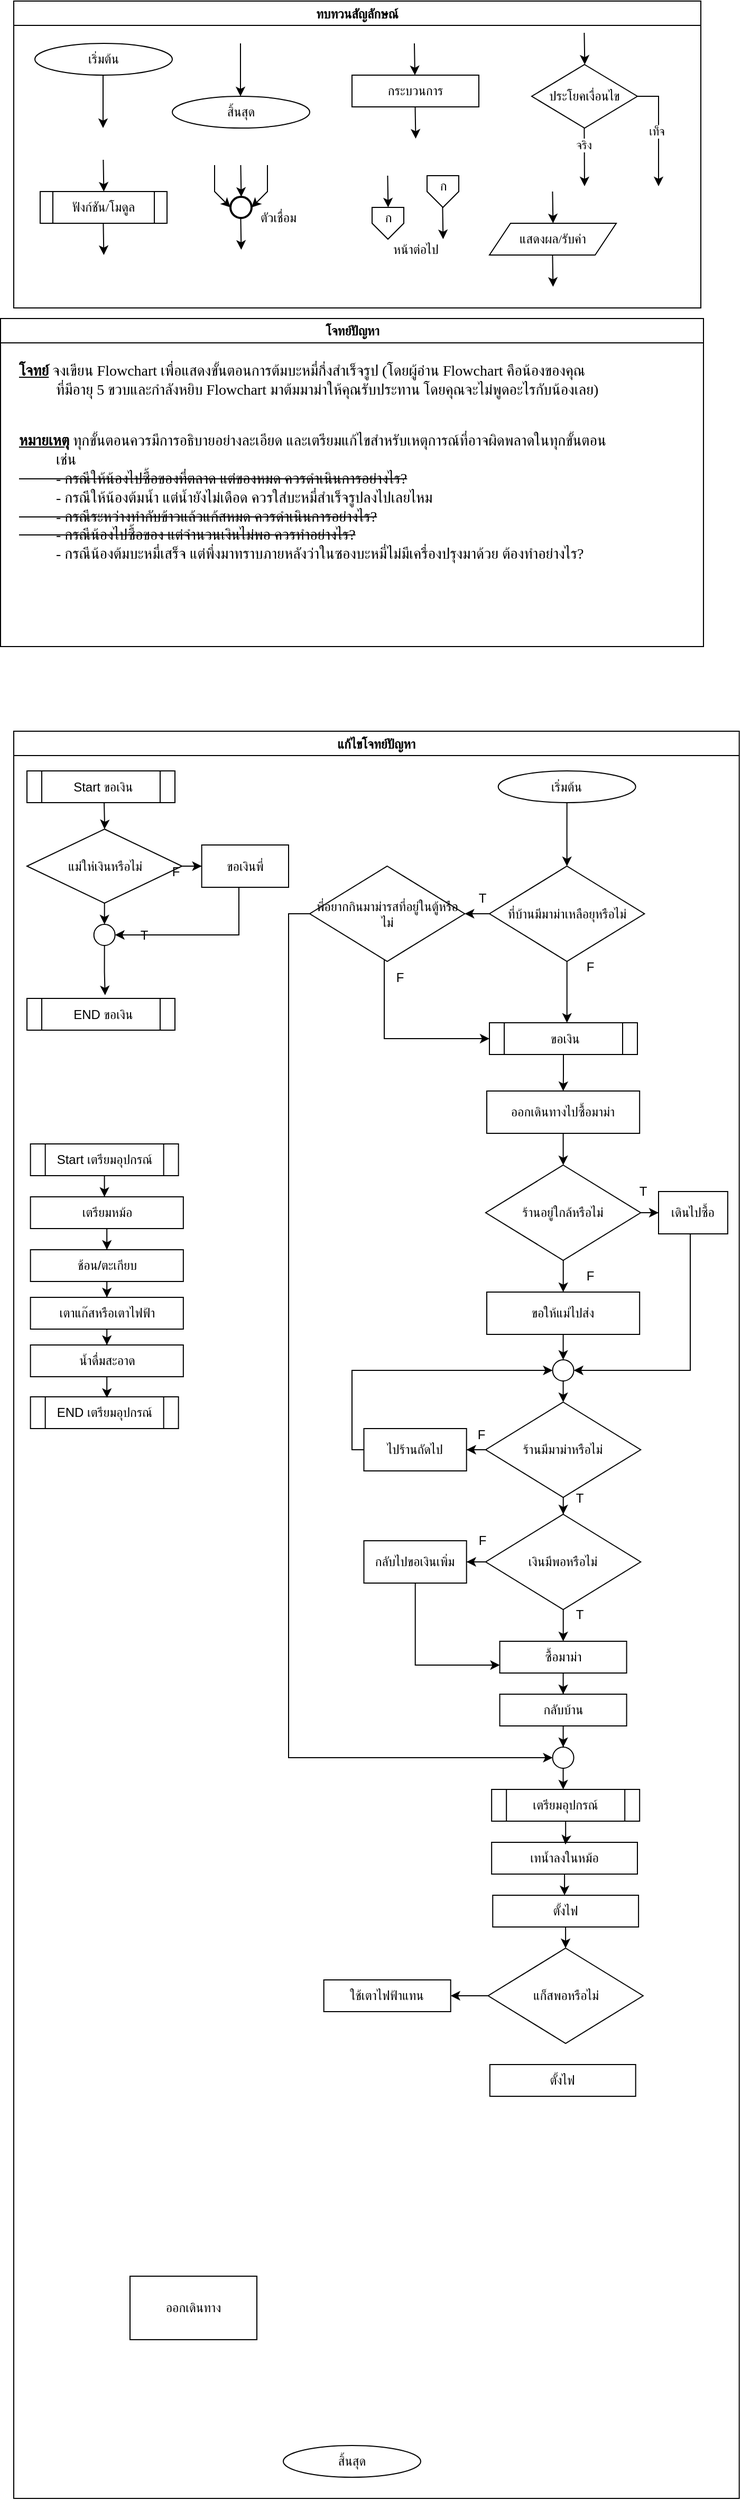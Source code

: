 <mxfile version="24.8.9">
  <diagram id="C5RBs43oDa-KdzZeNtuy" name="Page-1">
    <mxGraphModel dx="1546" dy="390" grid="1" gridSize="10" guides="1" tooltips="1" connect="1" arrows="1" fold="1" page="1" pageScale="1" pageWidth="827" pageHeight="1169" math="0" shadow="0">
      <root>
        <mxCell id="WIyWlLk6GJQsqaUBKTNV-0" />
        <mxCell id="WIyWlLk6GJQsqaUBKTNV-1" parent="WIyWlLk6GJQsqaUBKTNV-0" />
        <mxCell id="M7CGMbNuYNeq0SnUNNgH-6" value="ทบทวนสัญลักษณ์" style="swimlane;fontFamily=Sarabun;fontSource=https%3A%2F%2Ffonts.googleapis.com%2Fcss%3Ffamily%3DSarabun;" parent="WIyWlLk6GJQsqaUBKTNV-1" vertex="1">
          <mxGeometry x="-720" y="20" width="650" height="290" as="geometry" />
        </mxCell>
        <mxCell id="M7CGMbNuYNeq0SnUNNgH-2" value="&lt;font data-font-src=&quot;https://fonts.googleapis.com/css?family=Sarabun&quot; face=&quot;Sarabun&quot;&gt;เริ่มต้น&lt;/font&gt;" style="ellipse;whiteSpace=wrap;html=1;" parent="M7CGMbNuYNeq0SnUNNgH-6" vertex="1">
          <mxGeometry x="20" y="40" width="130" height="30" as="geometry" />
        </mxCell>
        <mxCell id="M7CGMbNuYNeq0SnUNNgH-5" value="" style="endArrow=classic;html=1;rounded=0;" parent="M7CGMbNuYNeq0SnUNNgH-6" edge="1">
          <mxGeometry width="50" height="50" relative="1" as="geometry">
            <mxPoint x="84.5" y="70" as="sourcePoint" />
            <mxPoint x="84.5" y="120" as="targetPoint" />
          </mxGeometry>
        </mxCell>
        <mxCell id="M7CGMbNuYNeq0SnUNNgH-3" value="&lt;font face=&quot;Sarabun&quot;&gt;สิ้นสุด&lt;/font&gt;" style="ellipse;whiteSpace=wrap;html=1;" parent="M7CGMbNuYNeq0SnUNNgH-6" vertex="1">
          <mxGeometry x="150" y="90" width="130" height="30" as="geometry" />
        </mxCell>
        <mxCell id="M7CGMbNuYNeq0SnUNNgH-4" value="" style="endArrow=classic;html=1;rounded=0;" parent="M7CGMbNuYNeq0SnUNNgH-6" edge="1">
          <mxGeometry width="50" height="50" relative="1" as="geometry">
            <mxPoint x="214.5" y="40" as="sourcePoint" />
            <mxPoint x="214.5" y="90" as="targetPoint" />
          </mxGeometry>
        </mxCell>
        <mxCell id="mvioNwK95yMqdUQ73LqQ-0" value="กระบวนการ" style="rounded=0;whiteSpace=wrap;html=1;fontFamily=Sarabun;fontSource=https%3A%2F%2Ffonts.googleapis.com%2Fcss%3Ffamily%3DSarabun;" parent="M7CGMbNuYNeq0SnUNNgH-6" vertex="1">
          <mxGeometry x="320" y="70" width="120" height="30" as="geometry" />
        </mxCell>
        <mxCell id="mvioNwK95yMqdUQ73LqQ-1" value="" style="endArrow=classic;html=1;rounded=0;" parent="M7CGMbNuYNeq0SnUNNgH-6" edge="1">
          <mxGeometry width="50" height="50" relative="1" as="geometry">
            <mxPoint x="379" y="40" as="sourcePoint" />
            <mxPoint x="379.5" y="70" as="targetPoint" />
          </mxGeometry>
        </mxCell>
        <mxCell id="mvioNwK95yMqdUQ73LqQ-2" value="" style="endArrow=classic;html=1;rounded=0;" parent="M7CGMbNuYNeq0SnUNNgH-6" edge="1">
          <mxGeometry width="50" height="50" relative="1" as="geometry">
            <mxPoint x="379.75" y="100" as="sourcePoint" />
            <mxPoint x="380.25" y="130" as="targetPoint" />
          </mxGeometry>
        </mxCell>
        <mxCell id="mvioNwK95yMqdUQ73LqQ-3" value="ประโยคเงื่อนไข" style="rhombus;whiteSpace=wrap;html=1;fontFamily=Sarabun;fontSource=https%3A%2F%2Ffonts.googleapis.com%2Fcss%3Ffamily%3DSarabun;" parent="M7CGMbNuYNeq0SnUNNgH-6" vertex="1">
          <mxGeometry x="490" y="60" width="100" height="60" as="geometry" />
        </mxCell>
        <mxCell id="mvioNwK95yMqdUQ73LqQ-4" value="" style="endArrow=classic;html=1;rounded=0;" parent="M7CGMbNuYNeq0SnUNNgH-6" edge="1">
          <mxGeometry width="50" height="50" relative="1" as="geometry">
            <mxPoint x="539.71" y="30" as="sourcePoint" />
            <mxPoint x="540.21" y="60" as="targetPoint" />
          </mxGeometry>
        </mxCell>
        <mxCell id="mvioNwK95yMqdUQ73LqQ-5" value="" style="endArrow=classic;html=1;rounded=0;" parent="M7CGMbNuYNeq0SnUNNgH-6" edge="1">
          <mxGeometry width="50" height="50" relative="1" as="geometry">
            <mxPoint x="539.71" y="120" as="sourcePoint" />
            <mxPoint x="540" y="175" as="targetPoint" />
          </mxGeometry>
        </mxCell>
        <mxCell id="mvioNwK95yMqdUQ73LqQ-7" value="จริง" style="edgeLabel;html=1;align=center;verticalAlign=middle;resizable=0;points=[];fontFamily=Sarabun;fontSource=https%3A%2F%2Ffonts.googleapis.com%2Fcss%3Ffamily%3DSarabun;" parent="mvioNwK95yMqdUQ73LqQ-5" vertex="1" connectable="0">
          <mxGeometry x="-0.414" y="-1" relative="1" as="geometry">
            <mxPoint as="offset" />
          </mxGeometry>
        </mxCell>
        <mxCell id="mvioNwK95yMqdUQ73LqQ-6" value="" style="endArrow=classic;html=1;rounded=0;exitX=1;exitY=0.5;exitDx=0;exitDy=0;" parent="M7CGMbNuYNeq0SnUNNgH-6" source="mvioNwK95yMqdUQ73LqQ-3" edge="1">
          <mxGeometry width="50" height="50" relative="1" as="geometry">
            <mxPoint x="620" y="95" as="sourcePoint" />
            <mxPoint x="610" y="175" as="targetPoint" />
            <Array as="points">
              <mxPoint x="610" y="90" />
            </Array>
          </mxGeometry>
        </mxCell>
        <mxCell id="mvioNwK95yMqdUQ73LqQ-8" value="&lt;font data-font-src=&quot;https://fonts.googleapis.com/css?family=Sarabun&quot; face=&quot;Sarabun&quot;&gt;เท็จ&lt;/font&gt;" style="edgeLabel;html=1;align=center;verticalAlign=middle;resizable=0;points=[];" parent="mvioNwK95yMqdUQ73LqQ-6" vertex="1" connectable="0">
          <mxGeometry x="-0.002" y="-2" relative="1" as="geometry">
            <mxPoint as="offset" />
          </mxGeometry>
        </mxCell>
        <mxCell id="mvioNwK95yMqdUQ73LqQ-9" value="&lt;font data-font-src=&quot;https://fonts.googleapis.com/css?family=Sarabun&quot; face=&quot;Sarabun&quot;&gt;ฟังก์ชัน/โมดูล&lt;/font&gt;" style="shape=process;whiteSpace=wrap;html=1;backgroundOutline=1;" parent="M7CGMbNuYNeq0SnUNNgH-6" vertex="1">
          <mxGeometry x="25" y="180" width="120" height="30" as="geometry" />
        </mxCell>
        <mxCell id="mvioNwK95yMqdUQ73LqQ-11" value="" style="endArrow=classic;html=1;rounded=0;" parent="M7CGMbNuYNeq0SnUNNgH-6" edge="1">
          <mxGeometry width="50" height="50" relative="1" as="geometry">
            <mxPoint x="84.71" y="150" as="sourcePoint" />
            <mxPoint x="85.21" y="180" as="targetPoint" />
          </mxGeometry>
        </mxCell>
        <mxCell id="mvioNwK95yMqdUQ73LqQ-12" value="" style="endArrow=classic;html=1;rounded=0;" parent="M7CGMbNuYNeq0SnUNNgH-6" edge="1">
          <mxGeometry width="50" height="50" relative="1" as="geometry">
            <mxPoint x="84.71" y="210" as="sourcePoint" />
            <mxPoint x="85.21" y="240" as="targetPoint" />
          </mxGeometry>
        </mxCell>
        <mxCell id="mvioNwK95yMqdUQ73LqQ-13" value="" style="strokeWidth=2;html=1;shape=mxgraph.flowchart.start_2;whiteSpace=wrap;" parent="M7CGMbNuYNeq0SnUNNgH-6" vertex="1">
          <mxGeometry x="205" y="185" width="20" height="20" as="geometry" />
        </mxCell>
        <mxCell id="mvioNwK95yMqdUQ73LqQ-16" value="" style="endArrow=classic;html=1;rounded=0;" parent="M7CGMbNuYNeq0SnUNNgH-6" edge="1">
          <mxGeometry width="50" height="50" relative="1" as="geometry">
            <mxPoint x="214.71" y="155" as="sourcePoint" />
            <mxPoint x="215.21" y="185" as="targetPoint" />
          </mxGeometry>
        </mxCell>
        <mxCell id="mvioNwK95yMqdUQ73LqQ-17" value="" style="endArrow=classic;html=1;rounded=0;entryX=0;entryY=0.5;entryDx=0;entryDy=0;entryPerimeter=0;" parent="M7CGMbNuYNeq0SnUNNgH-6" target="mvioNwK95yMqdUQ73LqQ-13" edge="1">
          <mxGeometry width="50" height="50" relative="1" as="geometry">
            <mxPoint x="190.0" y="155" as="sourcePoint" />
            <mxPoint x="190.5" y="185" as="targetPoint" />
            <Array as="points">
              <mxPoint x="190" y="180" />
            </Array>
          </mxGeometry>
        </mxCell>
        <mxCell id="mvioNwK95yMqdUQ73LqQ-18" value="" style="endArrow=classic;html=1;rounded=0;entryX=1;entryY=0.5;entryDx=0;entryDy=0;entryPerimeter=0;" parent="M7CGMbNuYNeq0SnUNNgH-6" target="mvioNwK95yMqdUQ73LqQ-13" edge="1">
          <mxGeometry width="50" height="50" relative="1" as="geometry">
            <mxPoint x="240.0" y="155" as="sourcePoint" />
            <mxPoint x="240.5" y="185" as="targetPoint" />
            <Array as="points">
              <mxPoint x="240" y="180" />
            </Array>
          </mxGeometry>
        </mxCell>
        <mxCell id="mvioNwK95yMqdUQ73LqQ-19" value="" style="endArrow=classic;html=1;rounded=0;" parent="M7CGMbNuYNeq0SnUNNgH-6" edge="1">
          <mxGeometry width="50" height="50" relative="1" as="geometry">
            <mxPoint x="214.71" y="205" as="sourcePoint" />
            <mxPoint x="215.21" y="235" as="targetPoint" />
          </mxGeometry>
        </mxCell>
        <mxCell id="mvioNwK95yMqdUQ73LqQ-20" value="&lt;font data-font-src=&quot;https://fonts.googleapis.com/css?family=Sarabun&quot; face=&quot;Sarabun&quot;&gt;ตัวเชื่อม&lt;/font&gt;" style="text;html=1;align=center;verticalAlign=middle;resizable=0;points=[];autosize=1;strokeColor=none;fillColor=none;" parent="M7CGMbNuYNeq0SnUNNgH-6" vertex="1">
          <mxGeometry x="220" y="190" width="60" height="30" as="geometry" />
        </mxCell>
        <mxCell id="mvioNwK95yMqdUQ73LqQ-25" value="" style="endArrow=classic;html=1;rounded=0;" parent="M7CGMbNuYNeq0SnUNNgH-6" edge="1">
          <mxGeometry width="50" height="50" relative="1" as="geometry">
            <mxPoint x="353.71" y="165" as="sourcePoint" />
            <mxPoint x="354.21" y="195" as="targetPoint" />
          </mxGeometry>
        </mxCell>
        <mxCell id="mvioNwK95yMqdUQ73LqQ-21" value="" style="verticalLabelPosition=bottom;verticalAlign=top;html=1;shape=offPageConnector;rounded=0;size=0.5;" parent="M7CGMbNuYNeq0SnUNNgH-6" vertex="1">
          <mxGeometry x="339" y="195" width="30" height="30" as="geometry" />
        </mxCell>
        <mxCell id="mvioNwK95yMqdUQ73LqQ-26" value="" style="endArrow=classic;html=1;rounded=0;" parent="M7CGMbNuYNeq0SnUNNgH-6" edge="1">
          <mxGeometry width="50" height="50" relative="1" as="geometry">
            <mxPoint x="405.71" y="195" as="sourcePoint" />
            <mxPoint x="406.21" y="225" as="targetPoint" />
          </mxGeometry>
        </mxCell>
        <mxCell id="mvioNwK95yMqdUQ73LqQ-27" value="" style="verticalLabelPosition=bottom;verticalAlign=top;html=1;shape=offPageConnector;rounded=0;size=0.5;" parent="M7CGMbNuYNeq0SnUNNgH-6" vertex="1">
          <mxGeometry x="391" y="165" width="30" height="30" as="geometry" />
        </mxCell>
        <mxCell id="mvioNwK95yMqdUQ73LqQ-28" value="หน้าต่อไป" style="text;html=1;align=center;verticalAlign=middle;resizable=0;points=[];autosize=1;strokeColor=none;fillColor=none;fontFamily=Sarabun;fontSource=https%3A%2F%2Ffonts.googleapis.com%2Fcss%3Ffamily%3DSarabun;" parent="M7CGMbNuYNeq0SnUNNgH-6" vertex="1">
          <mxGeometry x="345" y="220" width="70" height="30" as="geometry" />
        </mxCell>
        <mxCell id="mvioNwK95yMqdUQ73LqQ-29" value="ก" style="text;html=1;align=center;verticalAlign=middle;resizable=0;points=[];autosize=1;strokeColor=none;fillColor=none;fontFamily=Sarabun;fontSource=https%3A%2F%2Ffonts.googleapis.com%2Fcss%3Ffamily%3DSarabun;" parent="M7CGMbNuYNeq0SnUNNgH-6" vertex="1">
          <mxGeometry x="339" y="190" width="30" height="30" as="geometry" />
        </mxCell>
        <mxCell id="mvioNwK95yMqdUQ73LqQ-30" value="ก" style="text;html=1;align=center;verticalAlign=middle;resizable=0;points=[];autosize=1;strokeColor=none;fillColor=none;fontFamily=Sarabun;fontSource=https%3A%2F%2Ffonts.googleapis.com%2Fcss%3Ffamily%3DSarabun;" parent="M7CGMbNuYNeq0SnUNNgH-6" vertex="1">
          <mxGeometry x="391" y="160" width="30" height="30" as="geometry" />
        </mxCell>
        <mxCell id="mvioNwK95yMqdUQ73LqQ-32" value="แสดงผล/รับค่า" style="shape=parallelogram;perimeter=parallelogramPerimeter;whiteSpace=wrap;html=1;fixedSize=1;fontFamily=Sarabun;fontSource=https%3A%2F%2Ffonts.googleapis.com%2Fcss%3Ffamily%3DSarabun;" parent="M7CGMbNuYNeq0SnUNNgH-6" vertex="1">
          <mxGeometry x="450" y="210" width="120" height="30" as="geometry" />
        </mxCell>
        <mxCell id="mvioNwK95yMqdUQ73LqQ-33" value="" style="endArrow=classic;html=1;rounded=0;" parent="M7CGMbNuYNeq0SnUNNgH-6" edge="1">
          <mxGeometry width="50" height="50" relative="1" as="geometry">
            <mxPoint x="509.71" y="180" as="sourcePoint" />
            <mxPoint x="510.21" y="210" as="targetPoint" />
          </mxGeometry>
        </mxCell>
        <mxCell id="mvioNwK95yMqdUQ73LqQ-34" value="" style="endArrow=classic;html=1;rounded=0;" parent="M7CGMbNuYNeq0SnUNNgH-6" edge="1">
          <mxGeometry width="50" height="50" relative="1" as="geometry">
            <mxPoint x="509.71" y="240" as="sourcePoint" />
            <mxPoint x="510.21" y="270" as="targetPoint" />
          </mxGeometry>
        </mxCell>
        <mxCell id="mvioNwK95yMqdUQ73LqQ-36" value="แก้ไขโจทย์ปัญหา" style="swimlane;fontFamily=Sarabun;fontSource=https%3A%2F%2Ffonts.googleapis.com%2Fcss%3Ffamily%3DSarabun;" parent="WIyWlLk6GJQsqaUBKTNV-1" vertex="1">
          <mxGeometry x="-720" y="710" width="686.34" height="1670" as="geometry" />
        </mxCell>
        <mxCell id="6KNeoOJkfJ_zAGrRaD6I-11" value="" style="edgeStyle=orthogonalEdgeStyle;rounded=0;orthogonalLoop=1;jettySize=auto;html=1;" parent="mvioNwK95yMqdUQ73LqQ-36" source="mvioNwK95yMqdUQ73LqQ-35" target="6KNeoOJkfJ_zAGrRaD6I-6" edge="1">
          <mxGeometry relative="1" as="geometry" />
        </mxCell>
        <mxCell id="mvioNwK95yMqdUQ73LqQ-35" value="&lt;font data-font-src=&quot;https://fonts.googleapis.com/css?family=Sarabun&quot; face=&quot;Sarabun&quot;&gt;เริ่มต้น&lt;/font&gt;" style="ellipse;whiteSpace=wrap;html=1;" parent="mvioNwK95yMqdUQ73LqQ-36" vertex="1">
          <mxGeometry x="458.34" y="37.5" width="130" height="30" as="geometry" />
        </mxCell>
        <mxCell id="mvioNwK95yMqdUQ73LqQ-69" value="&lt;font face=&quot;Sarabun&quot;&gt;สิ้นสุด&lt;/font&gt;" style="ellipse;whiteSpace=wrap;html=1;" parent="mvioNwK95yMqdUQ73LqQ-36" vertex="1">
          <mxGeometry x="255" y="1620" width="130" height="30" as="geometry" />
        </mxCell>
        <mxCell id="6KNeoOJkfJ_zAGrRaD6I-2" value="ใช้เตาไฟฟ้าแทน" style="rounded=0;whiteSpace=wrap;html=1;" parent="mvioNwK95yMqdUQ73LqQ-36" vertex="1">
          <mxGeometry x="293.34" y="1180" width="120" height="30" as="geometry" />
        </mxCell>
        <mxCell id="6KNeoOJkfJ_zAGrRaD6I-3" value="ออกเดินทาง" style="rounded=0;whiteSpace=wrap;html=1;" parent="mvioNwK95yMqdUQ73LqQ-36" vertex="1">
          <mxGeometry x="110.0" y="1460" width="120" height="60" as="geometry" />
        </mxCell>
        <mxCell id="6KNeoOJkfJ_zAGrRaD6I-51" value="" style="edgeStyle=orthogonalEdgeStyle;rounded=0;orthogonalLoop=1;jettySize=auto;html=1;" parent="mvioNwK95yMqdUQ73LqQ-36" source="6KNeoOJkfJ_zAGrRaD6I-6" target="6KNeoOJkfJ_zAGrRaD6I-50" edge="1">
          <mxGeometry relative="1" as="geometry" />
        </mxCell>
        <mxCell id="6KNeoOJkfJ_zAGrRaD6I-52" value="" style="edgeStyle=orthogonalEdgeStyle;rounded=0;orthogonalLoop=1;jettySize=auto;html=1;" parent="mvioNwK95yMqdUQ73LqQ-36" source="6KNeoOJkfJ_zAGrRaD6I-6" target="6KNeoOJkfJ_zAGrRaD6I-49" edge="1">
          <mxGeometry relative="1" as="geometry">
            <Array as="points">
              <mxPoint x="523.5" y="260" />
              <mxPoint x="523.5" y="260" />
            </Array>
          </mxGeometry>
        </mxCell>
        <mxCell id="6KNeoOJkfJ_zAGrRaD6I-6" value="ที่บ้านมีมาม่าเหลือยุหรือไม่" style="rhombus;whiteSpace=wrap;html=1;" parent="mvioNwK95yMqdUQ73LqQ-36" vertex="1">
          <mxGeometry x="450" y="127.5" width="146.67" height="90" as="geometry" />
        </mxCell>
        <mxCell id="6KNeoOJkfJ_zAGrRaD6I-34" value="&amp;nbsp;Start ขอเงิน" style="shape=process;whiteSpace=wrap;html=1;backgroundOutline=1;" parent="mvioNwK95yMqdUQ73LqQ-36" vertex="1">
          <mxGeometry x="12.5" y="37.5" width="140" height="30" as="geometry" />
        </mxCell>
        <mxCell id="6KNeoOJkfJ_zAGrRaD6I-38" value="" style="edgeStyle=orthogonalEdgeStyle;rounded=0;orthogonalLoop=1;jettySize=auto;html=1;" parent="mvioNwK95yMqdUQ73LqQ-36" target="6KNeoOJkfJ_zAGrRaD6I-41" edge="1">
          <mxGeometry relative="1" as="geometry">
            <mxPoint x="85.5" y="67.5" as="sourcePoint" />
          </mxGeometry>
        </mxCell>
        <mxCell id="6KNeoOJkfJ_zAGrRaD6I-39" value="" style="edgeStyle=orthogonalEdgeStyle;rounded=0;orthogonalLoop=1;jettySize=auto;html=1;" parent="mvioNwK95yMqdUQ73LqQ-36" source="6KNeoOJkfJ_zAGrRaD6I-41" target="6KNeoOJkfJ_zAGrRaD6I-43" edge="1">
          <mxGeometry relative="1" as="geometry" />
        </mxCell>
        <mxCell id="6KNeoOJkfJ_zAGrRaD6I-40" value="" style="edgeStyle=orthogonalEdgeStyle;rounded=0;orthogonalLoop=1;jettySize=auto;html=1;" parent="mvioNwK95yMqdUQ73LqQ-36" source="6KNeoOJkfJ_zAGrRaD6I-41" target="6KNeoOJkfJ_zAGrRaD6I-47" edge="1">
          <mxGeometry relative="1" as="geometry" />
        </mxCell>
        <mxCell id="6KNeoOJkfJ_zAGrRaD6I-41" value="แม่ให่เงินหรือไม่" style="rhombus;whiteSpace=wrap;html=1;" parent="mvioNwK95yMqdUQ73LqQ-36" vertex="1">
          <mxGeometry x="12.5" y="92.5" width="146.67" height="70" as="geometry" />
        </mxCell>
        <mxCell id="6KNeoOJkfJ_zAGrRaD6I-42" style="edgeStyle=orthogonalEdgeStyle;rounded=0;orthogonalLoop=1;jettySize=auto;html=1;entryX=1;entryY=0.5;entryDx=0;entryDy=0;exitX=0.5;exitY=1;exitDx=0;exitDy=0;" parent="mvioNwK95yMqdUQ73LqQ-36" source="6KNeoOJkfJ_zAGrRaD6I-43" target="6KNeoOJkfJ_zAGrRaD6I-47" edge="1">
          <mxGeometry relative="1" as="geometry">
            <mxPoint x="107.82" y="172.5" as="targetPoint" />
            <Array as="points">
              <mxPoint x="213" y="148" />
              <mxPoint x="213" y="193" />
            </Array>
          </mxGeometry>
        </mxCell>
        <mxCell id="6KNeoOJkfJ_zAGrRaD6I-43" value="ขอเงินพี่" style="rounded=0;whiteSpace=wrap;html=1;" parent="mvioNwK95yMqdUQ73LqQ-36" vertex="1">
          <mxGeometry x="177.82" y="107.5" width="82.18" height="40" as="geometry" />
        </mxCell>
        <mxCell id="6KNeoOJkfJ_zAGrRaD6I-44" value="F" style="text;html=1;align=center;verticalAlign=middle;resizable=0;points=[];autosize=1;strokeColor=none;fillColor=none;" parent="mvioNwK95yMqdUQ73LqQ-36" vertex="1">
          <mxGeometry x="137.82" y="117.5" width="30" height="30" as="geometry" />
        </mxCell>
        <mxCell id="6KNeoOJkfJ_zAGrRaD6I-45" value="T" style="text;html=1;align=center;verticalAlign=middle;resizable=0;points=[];autosize=1;strokeColor=none;fillColor=none;" parent="mvioNwK95yMqdUQ73LqQ-36" vertex="1">
          <mxGeometry x="107.82" y="177.5" width="30" height="30" as="geometry" />
        </mxCell>
        <mxCell id="6KNeoOJkfJ_zAGrRaD6I-46" value="" style="edgeStyle=orthogonalEdgeStyle;rounded=0;orthogonalLoop=1;jettySize=auto;html=1;entryX=0.528;entryY=-0.099;entryDx=0;entryDy=0;entryPerimeter=0;" parent="mvioNwK95yMqdUQ73LqQ-36" source="6KNeoOJkfJ_zAGrRaD6I-47" target="6KNeoOJkfJ_zAGrRaD6I-48" edge="1">
          <mxGeometry relative="1" as="geometry">
            <mxPoint x="85.82" y="232.5" as="targetPoint" />
          </mxGeometry>
        </mxCell>
        <mxCell id="6KNeoOJkfJ_zAGrRaD6I-47" value="" style="ellipse;whiteSpace=wrap;html=1;aspect=fixed;" parent="mvioNwK95yMqdUQ73LqQ-36" vertex="1">
          <mxGeometry x="75.83" y="182.5" width="20" height="20" as="geometry" />
        </mxCell>
        <mxCell id="6KNeoOJkfJ_zAGrRaD6I-48" value="&amp;nbsp;END ขอเงิน" style="shape=process;whiteSpace=wrap;html=1;backgroundOutline=1;" parent="mvioNwK95yMqdUQ73LqQ-36" vertex="1">
          <mxGeometry x="12.5" y="252.5" width="140" height="30" as="geometry" />
        </mxCell>
        <mxCell id="6KNeoOJkfJ_zAGrRaD6I-60" value="" style="edgeStyle=orthogonalEdgeStyle;rounded=0;orthogonalLoop=1;jettySize=auto;html=1;" parent="mvioNwK95yMqdUQ73LqQ-36" source="6KNeoOJkfJ_zAGrRaD6I-49" target="6KNeoOJkfJ_zAGrRaD6I-58" edge="1">
          <mxGeometry relative="1" as="geometry" />
        </mxCell>
        <mxCell id="6KNeoOJkfJ_zAGrRaD6I-49" value="&amp;nbsp;ขอเงิน" style="shape=process;whiteSpace=wrap;html=1;backgroundOutline=1;" parent="mvioNwK95yMqdUQ73LqQ-36" vertex="1">
          <mxGeometry x="450" y="275.5" width="140" height="30" as="geometry" />
        </mxCell>
        <mxCell id="6KNeoOJkfJ_zAGrRaD6I-53" style="edgeStyle=orthogonalEdgeStyle;rounded=0;orthogonalLoop=1;jettySize=auto;html=1;entryX=0;entryY=0.5;entryDx=0;entryDy=0;" parent="mvioNwK95yMqdUQ73LqQ-36" source="6KNeoOJkfJ_zAGrRaD6I-50" target="6KNeoOJkfJ_zAGrRaD6I-49" edge="1">
          <mxGeometry relative="1" as="geometry">
            <mxPoint x="430" y="290" as="targetPoint" />
            <Array as="points">
              <mxPoint x="350.5" y="291" />
            </Array>
          </mxGeometry>
        </mxCell>
        <mxCell id="6KNeoOJkfJ_zAGrRaD6I-138" style="edgeStyle=orthogonalEdgeStyle;rounded=0;orthogonalLoop=1;jettySize=auto;html=1;exitX=0;exitY=0.5;exitDx=0;exitDy=0;entryX=0;entryY=0.5;entryDx=0;entryDy=0;" parent="mvioNwK95yMqdUQ73LqQ-36" source="6KNeoOJkfJ_zAGrRaD6I-50" target="6KNeoOJkfJ_zAGrRaD6I-139" edge="1">
          <mxGeometry relative="1" as="geometry">
            <mxPoint x="260" y="1032.909" as="targetPoint" />
            <Array as="points">
              <mxPoint x="260" y="173" />
              <mxPoint x="260" y="970" />
              <mxPoint x="510" y="970" />
            </Array>
          </mxGeometry>
        </mxCell>
        <mxCell id="6KNeoOJkfJ_zAGrRaD6I-50" value="พี่อยากกินมาม่ารสที่อยู่ในตู้หรือไม่" style="rhombus;whiteSpace=wrap;html=1;" parent="mvioNwK95yMqdUQ73LqQ-36" vertex="1">
          <mxGeometry x="280" y="127.5" width="146.67" height="90" as="geometry" />
        </mxCell>
        <mxCell id="6KNeoOJkfJ_zAGrRaD6I-55" value="T" style="text;html=1;align=center;verticalAlign=middle;resizable=0;points=[];autosize=1;strokeColor=none;fillColor=none;" parent="mvioNwK95yMqdUQ73LqQ-36" vertex="1">
          <mxGeometry x="428.34" y="142.5" width="30" height="30" as="geometry" />
        </mxCell>
        <mxCell id="6KNeoOJkfJ_zAGrRaD6I-56" value="F" style="text;html=1;align=center;verticalAlign=middle;resizable=0;points=[];autosize=1;strokeColor=none;fillColor=none;" parent="mvioNwK95yMqdUQ73LqQ-36" vertex="1">
          <mxGeometry x="530" y="207.5" width="30" height="30" as="geometry" />
        </mxCell>
        <mxCell id="6KNeoOJkfJ_zAGrRaD6I-57" value="F" style="text;html=1;align=center;verticalAlign=middle;resizable=0;points=[];autosize=1;strokeColor=none;fillColor=none;" parent="mvioNwK95yMqdUQ73LqQ-36" vertex="1">
          <mxGeometry x="350" y="217.5" width="30" height="30" as="geometry" />
        </mxCell>
        <mxCell id="6KNeoOJkfJ_zAGrRaD6I-92" value="" style="edgeStyle=orthogonalEdgeStyle;rounded=0;orthogonalLoop=1;jettySize=auto;html=1;" parent="mvioNwK95yMqdUQ73LqQ-36" source="6KNeoOJkfJ_zAGrRaD6I-58" target="6KNeoOJkfJ_zAGrRaD6I-91" edge="1">
          <mxGeometry relative="1" as="geometry" />
        </mxCell>
        <mxCell id="6KNeoOJkfJ_zAGrRaD6I-58" value="ออกเดินทางไปซื้อมาม่า" style="rounded=0;whiteSpace=wrap;html=1;" parent="mvioNwK95yMqdUQ73LqQ-36" vertex="1">
          <mxGeometry x="447.5" y="340" width="144.59" height="40" as="geometry" />
        </mxCell>
        <mxCell id="6KNeoOJkfJ_zAGrRaD6I-97" value="" style="edgeStyle=orthogonalEdgeStyle;rounded=0;orthogonalLoop=1;jettySize=auto;html=1;" parent="mvioNwK95yMqdUQ73LqQ-36" source="6KNeoOJkfJ_zAGrRaD6I-91" target="6KNeoOJkfJ_zAGrRaD6I-95" edge="1">
          <mxGeometry relative="1" as="geometry" />
        </mxCell>
        <mxCell id="6KNeoOJkfJ_zAGrRaD6I-117" value="" style="edgeStyle=orthogonalEdgeStyle;rounded=0;orthogonalLoop=1;jettySize=auto;html=1;" parent="mvioNwK95yMqdUQ73LqQ-36" source="6KNeoOJkfJ_zAGrRaD6I-91" target="6KNeoOJkfJ_zAGrRaD6I-115" edge="1">
          <mxGeometry relative="1" as="geometry" />
        </mxCell>
        <mxCell id="6KNeoOJkfJ_zAGrRaD6I-91" value="ร้านอยู่ใกล้หรือไม่" style="rhombus;whiteSpace=wrap;html=1;" parent="mvioNwK95yMqdUQ73LqQ-36" vertex="1">
          <mxGeometry x="446.46" y="410" width="146.67" height="90" as="geometry" />
        </mxCell>
        <mxCell id="6KNeoOJkfJ_zAGrRaD6I-110" value="" style="edgeStyle=orthogonalEdgeStyle;rounded=0;orthogonalLoop=1;jettySize=auto;html=1;" parent="mvioNwK95yMqdUQ73LqQ-36" source="6KNeoOJkfJ_zAGrRaD6I-95" target="6KNeoOJkfJ_zAGrRaD6I-103" edge="1">
          <mxGeometry relative="1" as="geometry" />
        </mxCell>
        <mxCell id="6KNeoOJkfJ_zAGrRaD6I-95" value="ขอให้แม่ไปส่ง" style="rounded=0;whiteSpace=wrap;html=1;" parent="mvioNwK95yMqdUQ73LqQ-36" vertex="1">
          <mxGeometry x="447.5" y="530" width="144.59" height="40" as="geometry" />
        </mxCell>
        <mxCell id="6KNeoOJkfJ_zAGrRaD6I-98" value="T" style="text;html=1;align=center;verticalAlign=middle;resizable=0;points=[];autosize=1;strokeColor=none;fillColor=none;" parent="mvioNwK95yMqdUQ73LqQ-36" vertex="1">
          <mxGeometry x="580" y="420" width="30" height="30" as="geometry" />
        </mxCell>
        <mxCell id="6KNeoOJkfJ_zAGrRaD6I-99" value="F" style="text;html=1;align=center;verticalAlign=middle;resizable=0;points=[];autosize=1;strokeColor=none;fillColor=none;" parent="mvioNwK95yMqdUQ73LqQ-36" vertex="1">
          <mxGeometry x="530" y="500" width="30" height="30" as="geometry" />
        </mxCell>
        <mxCell id="6KNeoOJkfJ_zAGrRaD6I-120" value="" style="edgeStyle=orthogonalEdgeStyle;rounded=0;orthogonalLoop=1;jettySize=auto;html=1;" parent="mvioNwK95yMqdUQ73LqQ-36" source="6KNeoOJkfJ_zAGrRaD6I-101" target="6KNeoOJkfJ_zAGrRaD6I-112" edge="1">
          <mxGeometry relative="1" as="geometry" />
        </mxCell>
        <mxCell id="6KNeoOJkfJ_zAGrRaD6I-127" value="" style="edgeStyle=orthogonalEdgeStyle;rounded=0;orthogonalLoop=1;jettySize=auto;html=1;" parent="mvioNwK95yMqdUQ73LqQ-36" source="6KNeoOJkfJ_zAGrRaD6I-101" target="6KNeoOJkfJ_zAGrRaD6I-124" edge="1">
          <mxGeometry relative="1" as="geometry" />
        </mxCell>
        <mxCell id="6KNeoOJkfJ_zAGrRaD6I-101" value="ร้านมีมาม่าหรือไม่" style="rhombus;whiteSpace=wrap;html=1;" parent="mvioNwK95yMqdUQ73LqQ-36" vertex="1">
          <mxGeometry x="446.45" y="634" width="146.67" height="90" as="geometry" />
        </mxCell>
        <mxCell id="6KNeoOJkfJ_zAGrRaD6I-106" value="" style="edgeStyle=orthogonalEdgeStyle;rounded=0;orthogonalLoop=1;jettySize=auto;html=1;" parent="mvioNwK95yMqdUQ73LqQ-36" source="6KNeoOJkfJ_zAGrRaD6I-103" target="6KNeoOJkfJ_zAGrRaD6I-101" edge="1">
          <mxGeometry relative="1" as="geometry" />
        </mxCell>
        <mxCell id="6KNeoOJkfJ_zAGrRaD6I-103" value="" style="ellipse;whiteSpace=wrap;html=1;aspect=fixed;" parent="mvioNwK95yMqdUQ73LqQ-36" vertex="1">
          <mxGeometry x="509.79" y="594" width="20" height="20" as="geometry" />
        </mxCell>
        <mxCell id="6KNeoOJkfJ_zAGrRaD6I-121" style="edgeStyle=orthogonalEdgeStyle;rounded=0;orthogonalLoop=1;jettySize=auto;html=1;entryX=0;entryY=0.5;entryDx=0;entryDy=0;" parent="mvioNwK95yMqdUQ73LqQ-36" source="6KNeoOJkfJ_zAGrRaD6I-112" target="6KNeoOJkfJ_zAGrRaD6I-103" edge="1">
          <mxGeometry relative="1" as="geometry">
            <Array as="points">
              <mxPoint x="320" y="679" />
              <mxPoint x="320" y="604" />
            </Array>
          </mxGeometry>
        </mxCell>
        <mxCell id="6KNeoOJkfJ_zAGrRaD6I-112" value="ไปร้านถัดไป" style="rounded=0;whiteSpace=wrap;html=1;" parent="mvioNwK95yMqdUQ73LqQ-36" vertex="1">
          <mxGeometry x="331.25" y="659" width="97.09" height="40" as="geometry" />
        </mxCell>
        <mxCell id="6KNeoOJkfJ_zAGrRaD6I-119" style="edgeStyle=orthogonalEdgeStyle;rounded=0;orthogonalLoop=1;jettySize=auto;html=1;entryX=1;entryY=0.5;entryDx=0;entryDy=0;" parent="mvioNwK95yMqdUQ73LqQ-36" source="6KNeoOJkfJ_zAGrRaD6I-115" target="6KNeoOJkfJ_zAGrRaD6I-103" edge="1">
          <mxGeometry relative="1" as="geometry">
            <Array as="points">
              <mxPoint x="640" y="604" />
            </Array>
          </mxGeometry>
        </mxCell>
        <mxCell id="6KNeoOJkfJ_zAGrRaD6I-115" value="เดินไปซื้อ" style="rounded=0;whiteSpace=wrap;html=1;" parent="mvioNwK95yMqdUQ73LqQ-36" vertex="1">
          <mxGeometry x="610" y="435" width="65.43" height="40" as="geometry" />
        </mxCell>
        <mxCell id="6KNeoOJkfJ_zAGrRaD6I-126" value="" style="edgeStyle=orthogonalEdgeStyle;rounded=0;orthogonalLoop=1;jettySize=auto;html=1;" parent="mvioNwK95yMqdUQ73LqQ-36" source="6KNeoOJkfJ_zAGrRaD6I-124" target="6KNeoOJkfJ_zAGrRaD6I-125" edge="1">
          <mxGeometry relative="1" as="geometry" />
        </mxCell>
        <mxCell id="6KNeoOJkfJ_zAGrRaD6I-131" value="" style="edgeStyle=orthogonalEdgeStyle;rounded=0;orthogonalLoop=1;jettySize=auto;html=1;" parent="mvioNwK95yMqdUQ73LqQ-36" source="6KNeoOJkfJ_zAGrRaD6I-124" target="6KNeoOJkfJ_zAGrRaD6I-130" edge="1">
          <mxGeometry relative="1" as="geometry" />
        </mxCell>
        <mxCell id="6KNeoOJkfJ_zAGrRaD6I-124" value="เงินมีพอหรือไม่" style="rhombus;whiteSpace=wrap;html=1;" parent="mvioNwK95yMqdUQ73LqQ-36" vertex="1">
          <mxGeometry x="446.45" y="740" width="146.67" height="90" as="geometry" />
        </mxCell>
        <mxCell id="6KNeoOJkfJ_zAGrRaD6I-132" style="edgeStyle=orthogonalEdgeStyle;rounded=0;orthogonalLoop=1;jettySize=auto;html=1;entryX=0;entryY=0.75;entryDx=0;entryDy=0;" parent="mvioNwK95yMqdUQ73LqQ-36" source="6KNeoOJkfJ_zAGrRaD6I-125" target="6KNeoOJkfJ_zAGrRaD6I-130" edge="1">
          <mxGeometry relative="1" as="geometry">
            <Array as="points">
              <mxPoint x="380" y="882" />
            </Array>
          </mxGeometry>
        </mxCell>
        <mxCell id="6KNeoOJkfJ_zAGrRaD6I-125" value="กลับไปขอเงินเพิ่ม" style="rounded=0;whiteSpace=wrap;html=1;" parent="mvioNwK95yMqdUQ73LqQ-36" vertex="1">
          <mxGeometry x="331.25" y="765" width="97.09" height="40" as="geometry" />
        </mxCell>
        <mxCell id="6KNeoOJkfJ_zAGrRaD6I-128" value="F" style="text;html=1;align=center;verticalAlign=middle;resizable=0;points=[];autosize=1;strokeColor=none;fillColor=none;" parent="mvioNwK95yMqdUQ73LqQ-36" vertex="1">
          <mxGeometry x="426.67" y="650" width="30" height="30" as="geometry" />
        </mxCell>
        <mxCell id="6KNeoOJkfJ_zAGrRaD6I-129" value="T" style="text;html=1;align=center;verticalAlign=middle;resizable=0;points=[];autosize=1;strokeColor=none;fillColor=none;" parent="mvioNwK95yMqdUQ73LqQ-36" vertex="1">
          <mxGeometry x="520.0" y="710" width="30" height="30" as="geometry" />
        </mxCell>
        <mxCell id="6KNeoOJkfJ_zAGrRaD6I-136" value="" style="edgeStyle=orthogonalEdgeStyle;rounded=0;orthogonalLoop=1;jettySize=auto;html=1;" parent="mvioNwK95yMqdUQ73LqQ-36" source="6KNeoOJkfJ_zAGrRaD6I-130" target="6KNeoOJkfJ_zAGrRaD6I-135" edge="1">
          <mxGeometry relative="1" as="geometry" />
        </mxCell>
        <mxCell id="6KNeoOJkfJ_zAGrRaD6I-130" value="ซื้อมาม่า" style="rounded=0;whiteSpace=wrap;html=1;" parent="mvioNwK95yMqdUQ73LqQ-36" vertex="1">
          <mxGeometry x="459.79" y="860" width="120" height="30" as="geometry" />
        </mxCell>
        <mxCell id="6KNeoOJkfJ_zAGrRaD6I-133" value="F" style="text;html=1;align=center;verticalAlign=middle;resizable=0;points=[];autosize=1;strokeColor=none;fillColor=none;" parent="mvioNwK95yMqdUQ73LqQ-36" vertex="1">
          <mxGeometry x="428.34" y="750" width="30" height="30" as="geometry" />
        </mxCell>
        <mxCell id="6KNeoOJkfJ_zAGrRaD6I-134" value="T" style="text;html=1;align=center;verticalAlign=middle;resizable=0;points=[];autosize=1;strokeColor=none;fillColor=none;" parent="mvioNwK95yMqdUQ73LqQ-36" vertex="1">
          <mxGeometry x="520.0" y="820" width="30" height="30" as="geometry" />
        </mxCell>
        <mxCell id="6KNeoOJkfJ_zAGrRaD6I-140" value="" style="edgeStyle=orthogonalEdgeStyle;rounded=0;orthogonalLoop=1;jettySize=auto;html=1;entryX=0.5;entryY=0;entryDx=0;entryDy=0;" parent="mvioNwK95yMqdUQ73LqQ-36" source="6KNeoOJkfJ_zAGrRaD6I-135" target="6KNeoOJkfJ_zAGrRaD6I-139" edge="1">
          <mxGeometry relative="1" as="geometry" />
        </mxCell>
        <mxCell id="6KNeoOJkfJ_zAGrRaD6I-135" value="กลับบ้าน" style="rounded=0;whiteSpace=wrap;html=1;" parent="mvioNwK95yMqdUQ73LqQ-36" vertex="1">
          <mxGeometry x="459.79" y="910" width="120" height="30" as="geometry" />
        </mxCell>
        <mxCell id="6KNeoOJkfJ_zAGrRaD6I-142" value="" style="edgeStyle=orthogonalEdgeStyle;rounded=0;orthogonalLoop=1;jettySize=auto;html=1;" parent="mvioNwK95yMqdUQ73LqQ-36" source="6KNeoOJkfJ_zAGrRaD6I-139" edge="1">
          <mxGeometry relative="1" as="geometry">
            <mxPoint x="520" y="1000" as="targetPoint" />
          </mxGeometry>
        </mxCell>
        <mxCell id="6KNeoOJkfJ_zAGrRaD6I-139" value="" style="ellipse;whiteSpace=wrap;html=1;aspect=fixed;" parent="mvioNwK95yMqdUQ73LqQ-36" vertex="1">
          <mxGeometry x="509.79" y="960" width="20" height="20" as="geometry" />
        </mxCell>
        <mxCell id="6KNeoOJkfJ_zAGrRaD6I-144" value="เตรียมอุปกรณ์" style="shape=process;whiteSpace=wrap;html=1;backgroundOutline=1;" parent="mvioNwK95yMqdUQ73LqQ-36" vertex="1">
          <mxGeometry x="452.09" y="1000" width="140" height="30" as="geometry" />
        </mxCell>
        <mxCell id="6KNeoOJkfJ_zAGrRaD6I-145" value="Start เตรียมอุปกรณ์&lt;span style=&quot;color: rgba(0, 0, 0, 0); font-family: monospace; font-size: 0px; text-align: start; text-wrap-mode: nowrap;&quot;&gt;%3CmxGraphModel%3E%3Croot%3E%3CmxCell%20id%3D%220%22%2F%3E%3CmxCell%20id%3D%221%22%20parent%3D%220%22%2F%3E%3CmxCell%20id%3D%222%22%20value%3D%22%E0%B9%80%E0%B8%95%E0%B8%A3%E0%B8%B5%E0%B8%A2%E0%B8%A1%E0%B8%AD%E0%B8%B8%E0%B8%9B%E0%B8%81%E0%B8%A3%E0%B8%93%E0%B9%8C%22%20style%3D%22shape%3Dprocess%3BwhiteSpace%3Dwrap%3Bhtml%3D1%3BbackgroundOutline%3D1%3B%22%20vertex%3D%221%22%20parent%3D%221%22%3E%3CmxGeometry%20x%3D%22-267.91%22%20y%3D%221710%22%20width%3D%22140%22%20height%3D%2230%22%20as%3D%22geometry%22%2F%3E%3C%2FmxCell%3E%3C%2Froot%3E%3C%2FmxGraphModel%3E&lt;/span&gt;" style="shape=process;whiteSpace=wrap;html=1;backgroundOutline=1;" parent="mvioNwK95yMqdUQ73LqQ-36" vertex="1">
          <mxGeometry x="15.83" y="390" width="140" height="30" as="geometry" />
        </mxCell>
        <mxCell id="6KNeoOJkfJ_zAGrRaD6I-153" style="edgeStyle=orthogonalEdgeStyle;rounded=0;orthogonalLoop=1;jettySize=auto;html=1;entryX=0.5;entryY=0;entryDx=0;entryDy=0;" parent="mvioNwK95yMqdUQ73LqQ-36" source="6KNeoOJkfJ_zAGrRaD6I-146" target="6KNeoOJkfJ_zAGrRaD6I-147" edge="1">
          <mxGeometry relative="1" as="geometry" />
        </mxCell>
        <mxCell id="6KNeoOJkfJ_zAGrRaD6I-146" value="เตรียมหม้อ" style="rounded=0;whiteSpace=wrap;html=1;" parent="mvioNwK95yMqdUQ73LqQ-36" vertex="1">
          <mxGeometry x="15.83" y="440" width="144.59" height="30" as="geometry" />
        </mxCell>
        <mxCell id="6KNeoOJkfJ_zAGrRaD6I-154" value="" style="edgeStyle=orthogonalEdgeStyle;rounded=0;orthogonalLoop=1;jettySize=auto;html=1;" parent="mvioNwK95yMqdUQ73LqQ-36" source="6KNeoOJkfJ_zAGrRaD6I-147" target="6KNeoOJkfJ_zAGrRaD6I-148" edge="1">
          <mxGeometry relative="1" as="geometry" />
        </mxCell>
        <mxCell id="6KNeoOJkfJ_zAGrRaD6I-147" value="ช้อน/ตะเกียบ" style="rounded=0;whiteSpace=wrap;html=1;" parent="mvioNwK95yMqdUQ73LqQ-36" vertex="1">
          <mxGeometry x="15.83" y="490" width="144.59" height="30" as="geometry" />
        </mxCell>
        <mxCell id="6KNeoOJkfJ_zAGrRaD6I-155" value="" style="edgeStyle=orthogonalEdgeStyle;rounded=0;orthogonalLoop=1;jettySize=auto;html=1;" parent="mvioNwK95yMqdUQ73LqQ-36" source="6KNeoOJkfJ_zAGrRaD6I-148" target="6KNeoOJkfJ_zAGrRaD6I-149" edge="1">
          <mxGeometry relative="1" as="geometry" />
        </mxCell>
        <mxCell id="6KNeoOJkfJ_zAGrRaD6I-148" value="เตาแก๊สหรือเตาไฟฟ้า" style="rounded=0;whiteSpace=wrap;html=1;" parent="mvioNwK95yMqdUQ73LqQ-36" vertex="1">
          <mxGeometry x="15.83" y="535" width="144.59" height="30" as="geometry" />
        </mxCell>
        <mxCell id="6KNeoOJkfJ_zAGrRaD6I-149" value="น้ำดื่มสะอาด" style="rounded=0;whiteSpace=wrap;html=1;" parent="mvioNwK95yMqdUQ73LqQ-36" vertex="1">
          <mxGeometry x="15.83" y="580" width="144.59" height="30" as="geometry" />
        </mxCell>
        <mxCell id="6KNeoOJkfJ_zAGrRaD6I-151" style="edgeStyle=orthogonalEdgeStyle;rounded=0;orthogonalLoop=1;jettySize=auto;html=1;entryX=0.484;entryY=0;entryDx=0;entryDy=0;entryPerimeter=0;" parent="mvioNwK95yMqdUQ73LqQ-36" source="6KNeoOJkfJ_zAGrRaD6I-145" target="6KNeoOJkfJ_zAGrRaD6I-146" edge="1">
          <mxGeometry relative="1" as="geometry" />
        </mxCell>
        <mxCell id="6KNeoOJkfJ_zAGrRaD6I-156" value="END เตรียมอุปกรณ์&lt;span style=&quot;color: rgba(0, 0, 0, 0); font-family: monospace; font-size: 0px; text-align: start; text-wrap-mode: nowrap;&quot;&gt;%3CmxGraphModel%3E%3Croot%3E%3CmxCell%20id%3D%220%22%2F%3E%3CmxCell%20id%3D%221%22%20parent%3D%220%22%2F%3E%3CmxCell%20id%3D%222%22%20value%3D%22%E0%B9%80%E0%B8%95%E0%B8%A3%E0%B8%B5%E0%B8%A2%E0%B8%A1%E0%B8%AD%E0%B8%B8%E0%B8%9B%E0%B8%81%E0%B8%A3%E0%B8%93%E0%B9%8C%22%20style%3D%22shape%3Dprocess%3BwhiteSpace%3Dwrap%3Bhtml%3D1%3BbackgroundOutline%3D1%3B%22%20vertex%3D%221%22%20parent%3D%221%22%3E%3CmxGeometry%20x%3D%22-267.91%22%20y%3D%221710%22%20width%3D%22140%22%20height%3D%2230%22%20as%3D%22geometry%22%2F%3E%3C%2FmxCell%3E%3C%2Froot%3E%3C%2FmxGraphModel%3E&lt;/span&gt;" style="shape=process;whiteSpace=wrap;html=1;backgroundOutline=1;" parent="mvioNwK95yMqdUQ73LqQ-36" vertex="1">
          <mxGeometry x="15.83" y="629" width="140" height="30" as="geometry" />
        </mxCell>
        <mxCell id="6KNeoOJkfJ_zAGrRaD6I-159" style="edgeStyle=orthogonalEdgeStyle;rounded=0;orthogonalLoop=1;jettySize=auto;html=1;entryX=0.516;entryY=0.033;entryDx=0;entryDy=0;entryPerimeter=0;" parent="mvioNwK95yMqdUQ73LqQ-36" source="6KNeoOJkfJ_zAGrRaD6I-149" target="6KNeoOJkfJ_zAGrRaD6I-156" edge="1">
          <mxGeometry relative="1" as="geometry" />
        </mxCell>
        <mxCell id="6KNeoOJkfJ_zAGrRaD6I-161" value="เทน้ำลงในหม้อ" style="rounded=0;whiteSpace=wrap;html=1;" parent="mvioNwK95yMqdUQ73LqQ-36" vertex="1">
          <mxGeometry x="452.09" y="1050" width="137.91" height="30" as="geometry" />
        </mxCell>
        <mxCell id="wU-uTnPuZ0TgHwUZPzKi-7" value="" style="edgeStyle=orthogonalEdgeStyle;rounded=0;orthogonalLoop=1;jettySize=auto;html=1;" edge="1" parent="mvioNwK95yMqdUQ73LqQ-36" source="wU-uTnPuZ0TgHwUZPzKi-0" target="wU-uTnPuZ0TgHwUZPzKi-1">
          <mxGeometry relative="1" as="geometry" />
        </mxCell>
        <mxCell id="wU-uTnPuZ0TgHwUZPzKi-0" value="ตั้งไฟ" style="rounded=0;whiteSpace=wrap;html=1;" vertex="1" parent="mvioNwK95yMqdUQ73LqQ-36">
          <mxGeometry x="453.14" y="1100" width="137.91" height="30" as="geometry" />
        </mxCell>
        <mxCell id="wU-uTnPuZ0TgHwUZPzKi-2" value="" style="edgeStyle=orthogonalEdgeStyle;rounded=0;orthogonalLoop=1;jettySize=auto;html=1;" edge="1" parent="mvioNwK95yMqdUQ73LqQ-36" source="wU-uTnPuZ0TgHwUZPzKi-1" target="6KNeoOJkfJ_zAGrRaD6I-2">
          <mxGeometry relative="1" as="geometry" />
        </mxCell>
        <mxCell id="wU-uTnPuZ0TgHwUZPzKi-1" value="แก็สพอหรือไม่" style="rhombus;whiteSpace=wrap;html=1;" vertex="1" parent="mvioNwK95yMqdUQ73LqQ-36">
          <mxGeometry x="448.75" y="1150" width="146.67" height="90" as="geometry" />
        </mxCell>
        <mxCell id="wU-uTnPuZ0TgHwUZPzKi-4" style="edgeStyle=orthogonalEdgeStyle;rounded=0;orthogonalLoop=1;jettySize=auto;html=1;entryX=0.506;entryY=0.072;entryDx=0;entryDy=0;entryPerimeter=0;" edge="1" parent="mvioNwK95yMqdUQ73LqQ-36" source="6KNeoOJkfJ_zAGrRaD6I-144" target="6KNeoOJkfJ_zAGrRaD6I-161">
          <mxGeometry relative="1" as="geometry" />
        </mxCell>
        <mxCell id="wU-uTnPuZ0TgHwUZPzKi-6" style="edgeStyle=orthogonalEdgeStyle;rounded=0;orthogonalLoop=1;jettySize=auto;html=1;entryX=0.492;entryY=0;entryDx=0;entryDy=0;entryPerimeter=0;" edge="1" parent="mvioNwK95yMqdUQ73LqQ-36" source="6KNeoOJkfJ_zAGrRaD6I-161" target="wU-uTnPuZ0TgHwUZPzKi-0">
          <mxGeometry relative="1" as="geometry" />
        </mxCell>
        <mxCell id="wU-uTnPuZ0TgHwUZPzKi-8" value="ตั้งไฟ" style="rounded=0;whiteSpace=wrap;html=1;" vertex="1" parent="mvioNwK95yMqdUQ73LqQ-36">
          <mxGeometry x="450.43" y="1260" width="137.91" height="30" as="geometry" />
        </mxCell>
        <mxCell id="mvioNwK95yMqdUQ73LqQ-70" value="&lt;font data-font-src=&quot;https://fonts.googleapis.com/css?family=Sarabun&quot; face=&quot;Sarabun&quot;&gt;โจทย์ปัญหา&lt;/font&gt;" style="swimlane;whiteSpace=wrap;html=1;" parent="WIyWlLk6GJQsqaUBKTNV-1" vertex="1">
          <mxGeometry x="-732.5" y="320" width="665" height="310" as="geometry" />
        </mxCell>
        <mxCell id="mvioNwK95yMqdUQ73LqQ-71" value="&lt;p style=&quot;line-height: 120%;&quot;&gt;&lt;font data-font-src=&quot;https://fonts.googleapis.com/css?family=Sarabun&quot; face=&quot;Sarabun&quot; style=&quot;font-size: 14px;&quot;&gt;&lt;b&gt;&lt;u&gt;โจทย์&lt;/u&gt;&lt;/b&gt; จงเขียน Flowchart เพื่อแสดงขั้นตอนการต้มบะหมี่กึ่งสำเร็จรูป (โดยผู้อ่าน Flowchart คือน้องของคุณ&lt;br&gt;&amp;nbsp; &amp;nbsp; &amp;nbsp; &amp;nbsp; &amp;nbsp; ที่มีอายุ 5 ขวบและกำลังหยิบ Flowchart มาต้มมาม่าให้คุณรับประทาน โดยคุณจะไม่พูดอะไรกับน้องเลย)&lt;br&gt;&lt;/font&gt;&lt;br&gt;&lt;/p&gt;&lt;p style=&quot;line-height: 120%;&quot;&gt;&lt;font face=&quot;Sarabun&quot;&gt;&lt;b&gt;&lt;u&gt;หมายเหตุ&lt;/u&gt;&lt;/b&gt; ทุกขั้นตอนควรมีการอธิบายอย่างละเอียด และเตรียมแก้ไขสำหรับเหตุการณ์ที่อาจผิดพลาดในทุกขั้นตอน&lt;br&gt;&amp;nbsp; &amp;nbsp; &amp;nbsp; &amp;nbsp; &amp;nbsp; เช่น&lt;br&gt;&lt;strike&gt;&amp;nbsp; &amp;nbsp; &amp;nbsp; &amp;nbsp; &amp;nbsp; - กรณีให้น้องไปซื้อของที่ตลาด แต่ของหมด ควรดำเนินการอย่างไร?&lt;br&gt;&lt;/strike&gt;&amp;nbsp; &amp;nbsp; &amp;nbsp; &amp;nbsp; &amp;nbsp; - กรณีให้น้องต้มน้ำ แต่น้ำยังไม่เดือด ควรใส่บะหมี่สำเร็จรูปลงไปเลยไหม&lt;br&gt;&lt;strike&gt;&amp;nbsp; &amp;nbsp; &amp;nbsp; &amp;nbsp; &amp;nbsp; - กรณีระหว่างทำกับข้าวแล้วแก้สหมด ควรดำเนินการอย่างไร?&lt;br&gt;&amp;nbsp; &amp;nbsp; &amp;nbsp; &amp;nbsp; &amp;nbsp; - กรณีน้องไปซื้อของ แต่จำนวนเงินไม่พอ ควรทำอย่างไร?&lt;br&gt;&lt;/strike&gt;&amp;nbsp; &amp;nbsp; &amp;nbsp; &amp;nbsp; &amp;nbsp; - กรณีน้องต้มบะหมี่เสร็จ แต่พึ่งมาทราบภายหลังว่าในซองบะหมี่ไม่มีเครื่องปรุงมาด้วย ต้องทำอย่างไร?&lt;/font&gt;&lt;/p&gt;" style="text;html=1;align=left;verticalAlign=top;resizable=0;points=[];autosize=1;strokeColor=none;fillColor=none;fontSize=14;" parent="mvioNwK95yMqdUQ73LqQ-70" vertex="1">
          <mxGeometry x="15" y="20" width="650" height="240" as="geometry" />
        </mxCell>
      </root>
    </mxGraphModel>
  </diagram>
</mxfile>
